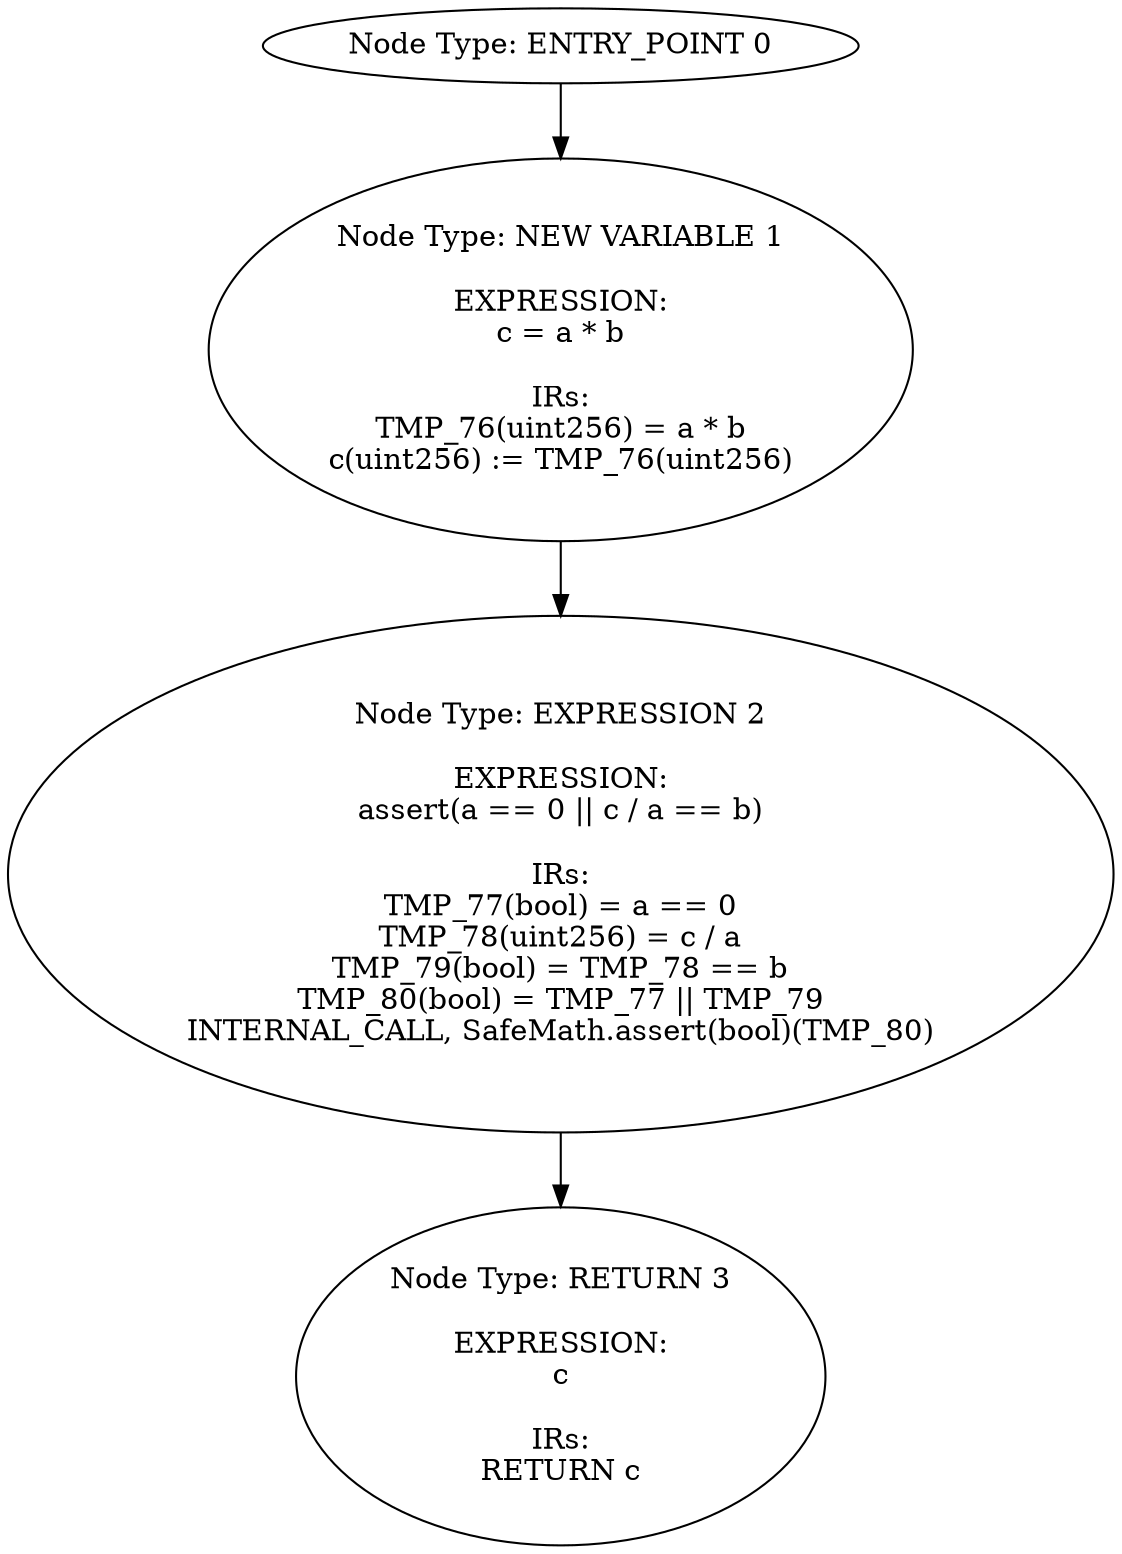 digraph{
0[label="Node Type: ENTRY_POINT 0
"];
0->1;
1[label="Node Type: NEW VARIABLE 1

EXPRESSION:
c = a * b

IRs:
TMP_76(uint256) = a * b
c(uint256) := TMP_76(uint256)"];
1->2;
2[label="Node Type: EXPRESSION 2

EXPRESSION:
assert(a == 0 || c / a == b)

IRs:
TMP_77(bool) = a == 0
TMP_78(uint256) = c / a
TMP_79(bool) = TMP_78 == b
TMP_80(bool) = TMP_77 || TMP_79
INTERNAL_CALL, SafeMath.assert(bool)(TMP_80)"];
2->3;
3[label="Node Type: RETURN 3

EXPRESSION:
c

IRs:
RETURN c"];
}
